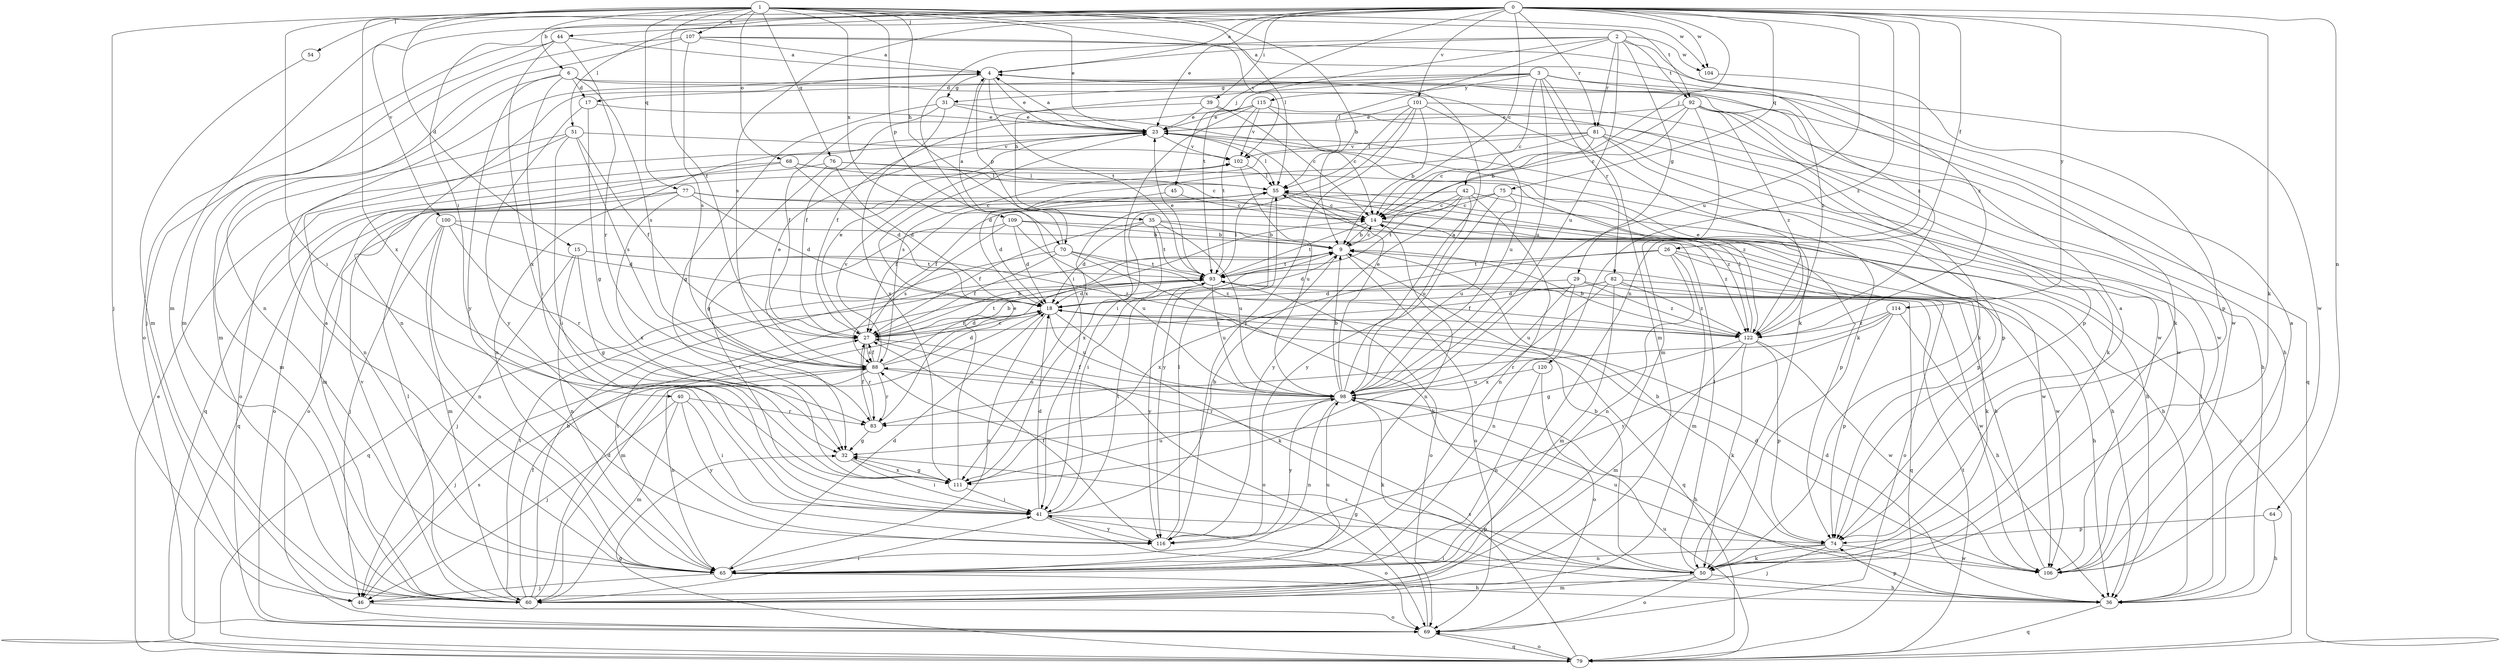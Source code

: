 strict digraph  {
0;
1;
2;
3;
4;
6;
9;
14;
15;
17;
18;
23;
26;
27;
29;
31;
32;
35;
36;
39;
40;
41;
42;
44;
45;
46;
50;
51;
54;
55;
60;
64;
65;
68;
69;
70;
74;
75;
76;
77;
79;
81;
82;
83;
88;
92;
93;
98;
100;
101;
102;
104;
106;
107;
109;
111;
114;
115;
116;
120;
122;
0 -> 4  [label=a];
0 -> 14  [label=c];
0 -> 23  [label=e];
0 -> 26  [label=f];
0 -> 39  [label=i];
0 -> 40  [label=i];
0 -> 42  [label=j];
0 -> 44  [label=j];
0 -> 45  [label=j];
0 -> 50  [label=k];
0 -> 51  [label=l];
0 -> 54  [label=l];
0 -> 60  [label=m];
0 -> 64  [label=n];
0 -> 65  [label=n];
0 -> 75  [label=q];
0 -> 81  [label=r];
0 -> 88  [label=s];
0 -> 98  [label=u];
0 -> 100  [label=v];
0 -> 101  [label=v];
0 -> 104  [label=w];
0 -> 114  [label=y];
0 -> 120  [label=z];
1 -> 6  [label=b];
1 -> 9  [label=b];
1 -> 15  [label=d];
1 -> 23  [label=e];
1 -> 27  [label=f];
1 -> 35  [label=h];
1 -> 41  [label=i];
1 -> 46  [label=j];
1 -> 55  [label=l];
1 -> 68  [label=o];
1 -> 70  [label=p];
1 -> 76  [label=q];
1 -> 77  [label=q];
1 -> 92  [label=t];
1 -> 102  [label=v];
1 -> 104  [label=w];
1 -> 107  [label=x];
1 -> 109  [label=x];
1 -> 111  [label=x];
2 -> 4  [label=a];
2 -> 29  [label=g];
2 -> 41  [label=i];
2 -> 55  [label=l];
2 -> 81  [label=r];
2 -> 92  [label=t];
2 -> 93  [label=t];
2 -> 98  [label=u];
2 -> 104  [label=w];
2 -> 122  [label=z];
3 -> 14  [label=c];
3 -> 17  [label=d];
3 -> 31  [label=g];
3 -> 35  [label=h];
3 -> 50  [label=k];
3 -> 60  [label=m];
3 -> 82  [label=r];
3 -> 98  [label=u];
3 -> 115  [label=y];
3 -> 122  [label=z];
4 -> 23  [label=e];
4 -> 31  [label=g];
4 -> 65  [label=n];
4 -> 70  [label=p];
4 -> 93  [label=t];
6 -> 17  [label=d];
6 -> 41  [label=i];
6 -> 50  [label=k];
6 -> 60  [label=m];
6 -> 88  [label=s];
6 -> 106  [label=w];
6 -> 116  [label=y];
9 -> 14  [label=c];
9 -> 18  [label=d];
9 -> 69  [label=o];
9 -> 93  [label=t];
14 -> 9  [label=b];
14 -> 36  [label=h];
14 -> 65  [label=n];
14 -> 93  [label=t];
14 -> 122  [label=z];
15 -> 32  [label=g];
15 -> 46  [label=j];
15 -> 65  [label=n];
15 -> 93  [label=t];
15 -> 122  [label=z];
17 -> 23  [label=e];
17 -> 32  [label=g];
17 -> 116  [label=y];
18 -> 27  [label=f];
18 -> 50  [label=k];
18 -> 60  [label=m];
18 -> 65  [label=n];
18 -> 79  [label=q];
18 -> 98  [label=u];
18 -> 122  [label=z];
23 -> 4  [label=a];
23 -> 55  [label=l];
23 -> 65  [label=n];
23 -> 74  [label=p];
23 -> 102  [label=v];
26 -> 50  [label=k];
26 -> 60  [label=m];
26 -> 65  [label=n];
26 -> 93  [label=t];
26 -> 106  [label=w];
26 -> 111  [label=x];
27 -> 9  [label=b];
27 -> 18  [label=d];
27 -> 23  [label=e];
27 -> 69  [label=o];
27 -> 83  [label=r];
27 -> 88  [label=s];
27 -> 93  [label=t];
29 -> 18  [label=d];
29 -> 65  [label=n];
29 -> 98  [label=u];
29 -> 106  [label=w];
29 -> 122  [label=z];
31 -> 23  [label=e];
31 -> 27  [label=f];
31 -> 32  [label=g];
31 -> 50  [label=k];
31 -> 111  [label=x];
32 -> 41  [label=i];
32 -> 111  [label=x];
35 -> 9  [label=b];
35 -> 18  [label=d];
35 -> 27  [label=f];
35 -> 36  [label=h];
35 -> 41  [label=i];
35 -> 93  [label=t];
35 -> 98  [label=u];
36 -> 18  [label=d];
36 -> 41  [label=i];
36 -> 55  [label=l];
36 -> 74  [label=p];
36 -> 79  [label=q];
39 -> 14  [label=c];
39 -> 23  [label=e];
39 -> 27  [label=f];
39 -> 36  [label=h];
40 -> 41  [label=i];
40 -> 46  [label=j];
40 -> 60  [label=m];
40 -> 83  [label=r];
40 -> 116  [label=y];
41 -> 9  [label=b];
41 -> 18  [label=d];
41 -> 69  [label=o];
41 -> 74  [label=p];
41 -> 93  [label=t];
41 -> 116  [label=y];
42 -> 14  [label=c];
42 -> 27  [label=f];
42 -> 65  [label=n];
42 -> 74  [label=p];
42 -> 93  [label=t];
42 -> 98  [label=u];
42 -> 116  [label=y];
44 -> 4  [label=a];
44 -> 60  [label=m];
44 -> 69  [label=o];
44 -> 83  [label=r];
44 -> 111  [label=x];
45 -> 14  [label=c];
45 -> 18  [label=d];
46 -> 69  [label=o];
46 -> 88  [label=s];
50 -> 9  [label=b];
50 -> 32  [label=g];
50 -> 36  [label=h];
50 -> 55  [label=l];
50 -> 60  [label=m];
50 -> 69  [label=o];
51 -> 27  [label=f];
51 -> 41  [label=i];
51 -> 60  [label=m];
51 -> 65  [label=n];
51 -> 88  [label=s];
51 -> 102  [label=v];
54 -> 60  [label=m];
55 -> 14  [label=c];
55 -> 27  [label=f];
55 -> 69  [label=o];
55 -> 116  [label=y];
55 -> 122  [label=z];
60 -> 9  [label=b];
60 -> 18  [label=d];
60 -> 27  [label=f];
60 -> 41  [label=i];
60 -> 55  [label=l];
60 -> 93  [label=t];
60 -> 102  [label=v];
64 -> 36  [label=h];
64 -> 74  [label=p];
65 -> 4  [label=a];
65 -> 18  [label=d];
65 -> 36  [label=h];
65 -> 46  [label=j];
65 -> 93  [label=t];
65 -> 98  [label=u];
68 -> 14  [label=c];
68 -> 18  [label=d];
68 -> 55  [label=l];
68 -> 60  [label=m];
68 -> 69  [label=o];
69 -> 79  [label=q];
69 -> 88  [label=s];
70 -> 4  [label=a];
70 -> 27  [label=f];
70 -> 50  [label=k];
70 -> 79  [label=q];
70 -> 93  [label=t];
70 -> 122  [label=z];
74 -> 4  [label=a];
74 -> 9  [label=b];
74 -> 46  [label=j];
74 -> 50  [label=k];
74 -> 65  [label=n];
74 -> 106  [label=w];
75 -> 14  [label=c];
75 -> 74  [label=p];
75 -> 98  [label=u];
75 -> 111  [label=x];
75 -> 116  [label=y];
76 -> 18  [label=d];
76 -> 32  [label=g];
76 -> 55  [label=l];
76 -> 79  [label=q];
76 -> 122  [label=z];
77 -> 14  [label=c];
77 -> 18  [label=d];
77 -> 36  [label=h];
77 -> 69  [label=o];
77 -> 79  [label=q];
77 -> 111  [label=x];
79 -> 14  [label=c];
79 -> 23  [label=e];
79 -> 32  [label=g];
79 -> 69  [label=o];
79 -> 88  [label=s];
79 -> 93  [label=t];
79 -> 98  [label=u];
81 -> 14  [label=c];
81 -> 18  [label=d];
81 -> 36  [label=h];
81 -> 50  [label=k];
81 -> 88  [label=s];
81 -> 102  [label=v];
81 -> 106  [label=w];
82 -> 18  [label=d];
82 -> 27  [label=f];
82 -> 36  [label=h];
82 -> 60  [label=m];
82 -> 69  [label=o];
82 -> 111  [label=x];
82 -> 122  [label=z];
83 -> 14  [label=c];
83 -> 27  [label=f];
83 -> 32  [label=g];
88 -> 9  [label=b];
88 -> 18  [label=d];
88 -> 23  [label=e];
88 -> 27  [label=f];
88 -> 46  [label=j];
88 -> 65  [label=n];
88 -> 83  [label=r];
88 -> 98  [label=u];
88 -> 102  [label=v];
92 -> 9  [label=b];
92 -> 14  [label=c];
92 -> 23  [label=e];
92 -> 50  [label=k];
92 -> 60  [label=m];
92 -> 79  [label=q];
92 -> 106  [label=w];
92 -> 122  [label=z];
93 -> 18  [label=d];
93 -> 23  [label=e];
93 -> 55  [label=l];
93 -> 69  [label=o];
93 -> 79  [label=q];
93 -> 98  [label=u];
93 -> 116  [label=y];
98 -> 4  [label=a];
98 -> 9  [label=b];
98 -> 23  [label=e];
98 -> 27  [label=f];
98 -> 36  [label=h];
98 -> 50  [label=k];
98 -> 65  [label=n];
98 -> 83  [label=r];
98 -> 116  [label=y];
100 -> 9  [label=b];
100 -> 18  [label=d];
100 -> 46  [label=j];
100 -> 60  [label=m];
100 -> 65  [label=n];
100 -> 83  [label=r];
101 -> 9  [label=b];
101 -> 23  [label=e];
101 -> 55  [label=l];
101 -> 74  [label=p];
101 -> 98  [label=u];
101 -> 111  [label=x];
101 -> 116  [label=y];
102 -> 55  [label=l];
102 -> 98  [label=u];
104 -> 74  [label=p];
106 -> 4  [label=a];
106 -> 9  [label=b];
106 -> 18  [label=d];
106 -> 98  [label=u];
107 -> 4  [label=a];
107 -> 46  [label=j];
107 -> 65  [label=n];
107 -> 88  [label=s];
107 -> 106  [label=w];
107 -> 122  [label=z];
109 -> 9  [label=b];
109 -> 18  [label=d];
109 -> 41  [label=i];
109 -> 88  [label=s];
109 -> 98  [label=u];
109 -> 106  [label=w];
111 -> 23  [label=e];
111 -> 32  [label=g];
111 -> 41  [label=i];
111 -> 98  [label=u];
114 -> 36  [label=h];
114 -> 74  [label=p];
114 -> 83  [label=r];
114 -> 116  [label=y];
114 -> 122  [label=z];
115 -> 14  [label=c];
115 -> 23  [label=e];
115 -> 27  [label=f];
115 -> 41  [label=i];
115 -> 93  [label=t];
115 -> 102  [label=v];
115 -> 106  [label=w];
116 -> 27  [label=f];
116 -> 55  [label=l];
120 -> 65  [label=n];
120 -> 69  [label=o];
120 -> 98  [label=u];
122 -> 9  [label=b];
122 -> 23  [label=e];
122 -> 32  [label=g];
122 -> 50  [label=k];
122 -> 55  [label=l];
122 -> 60  [label=m];
122 -> 74  [label=p];
122 -> 106  [label=w];
}
